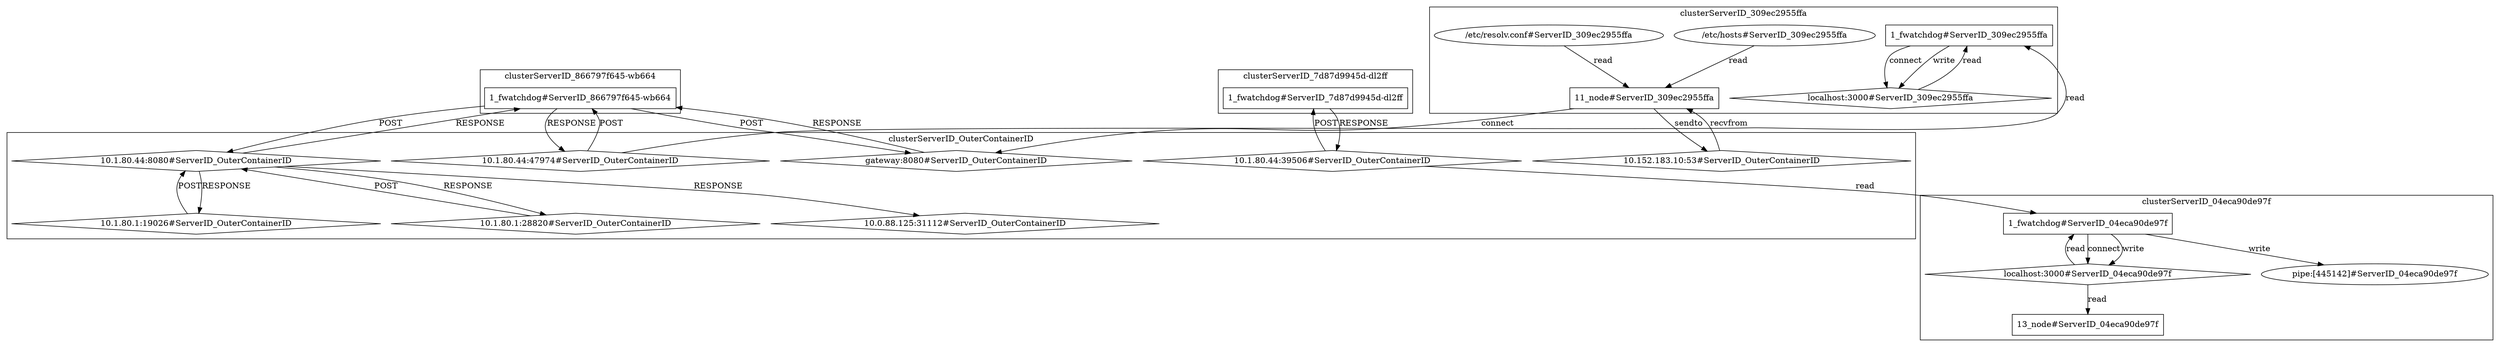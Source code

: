 digraph G {
	"1_fwatchdog#ServerID_866797f645-wb664"->"10.1.80.44:8080#ServerID_OuterContainerID"[ label="POST" ];
	"10.1.80.44:39506#ServerID_OuterContainerID"->"1_fwatchdog#ServerID_7d87d9945d-dl2ff"[ label="POST" ];
	"1_fwatchdog#ServerID_7d87d9945d-dl2ff"->"10.1.80.44:39506#ServerID_OuterContainerID"[ label="RESPONSE" ];
	"10.1.80.44:47974#ServerID_OuterContainerID"->"1_fwatchdog#ServerID_866797f645-wb664"[ label="POST" ];
	"10.1.80.44:8080#ServerID_OuterContainerID"->"1_fwatchdog#ServerID_866797f645-wb664"[ label="RESPONSE" ];
	"gateway:8080#ServerID_OuterContainerID"->"1_fwatchdog#ServerID_866797f645-wb664"[ label="RESPONSE" ];
	"1_fwatchdog#ServerID_866797f645-wb664"->"10.1.80.44:47974#ServerID_OuterContainerID"[ label="RESPONSE" ];
	"1_fwatchdog#ServerID_866797f645-wb664"->"gateway:8080#ServerID_OuterContainerID"[ label="POST" ];
	"1_fwatchdog#ServerID_309ec2955ffa"->"localhost:3000#ServerID_309ec2955ffa"[ label="connect" ];
	"localhost:3000#ServerID_309ec2955ffa"->"1_fwatchdog#ServerID_309ec2955ffa"[ label="read" ];
	"1_fwatchdog#ServerID_309ec2955ffa"->"localhost:3000#ServerID_309ec2955ffa"[ label="write" ];
	"/etc/hosts#ServerID_309ec2955ffa"->"11_node#ServerID_309ec2955ffa"[ label="read" ];
	"10.1.80.44:47974#ServerID_OuterContainerID"->"1_fwatchdog#ServerID_309ec2955ffa"[ label="read" ];
	"11_node#ServerID_309ec2955ffa"->"10.152.183.10:53#ServerID_OuterContainerID"[ label="sendto" ];
	"/etc/resolv.conf#ServerID_309ec2955ffa"->"11_node#ServerID_309ec2955ffa"[ label="read" ];
	"10.152.183.10:53#ServerID_OuterContainerID"->"11_node#ServerID_309ec2955ffa"[ label="recvfrom" ];
	"1_fwatchdog#ServerID_04eca90de97f"->"localhost:3000#ServerID_04eca90de97f"[ label="connect" ];
	"localhost:3000#ServerID_04eca90de97f"->"13_node#ServerID_04eca90de97f"[ label="read" ];
	"10.1.80.44:39506#ServerID_OuterContainerID"->"1_fwatchdog#ServerID_04eca90de97f"[ label="read" ];
	"11_node#ServerID_309ec2955ffa"->"gateway:8080#ServerID_OuterContainerID"[ label="connect" ];
	"localhost:3000#ServerID_04eca90de97f"->"1_fwatchdog#ServerID_04eca90de97f"[ label="read" ];
	"1_fwatchdog#ServerID_04eca90de97f"->"localhost:3000#ServerID_04eca90de97f"[ label="write" ];
	"1_fwatchdog#ServerID_04eca90de97f"->"pipe:[445142]#ServerID_04eca90de97f"[ label="write" ];
	"10.1.80.1:19026#ServerID_OuterContainerID"->"10.1.80.44:8080#ServerID_OuterContainerID"[ label="POST" ];
	"10.1.80.44:8080#ServerID_OuterContainerID"->"10.1.80.1:19026#ServerID_OuterContainerID"[ label="RESPONSE" ];
	"10.1.80.44:8080#ServerID_OuterContainerID"->"10.0.88.125:31112#ServerID_OuterContainerID"[ label="RESPONSE" ];
	"10.1.80.1:28820#ServerID_OuterContainerID"->"10.1.80.44:8080#ServerID_OuterContainerID"[ label="POST" ];
	"10.1.80.44:8080#ServerID_OuterContainerID"->"10.1.80.1:28820#ServerID_OuterContainerID"[ label="RESPONSE" ];
	subgraph "clusterServerID_04eca90de97f" {
	label="clusterServerID_04eca90de97f";
	"13_node#ServerID_04eca90de97f" [ shape=box ];
	"1_fwatchdog#ServerID_04eca90de97f" [ shape=box ];
	"localhost:3000#ServerID_04eca90de97f" [ shape=diamond ];
	"pipe:[445142]#ServerID_04eca90de97f" [ shape=ellipse ];

}
;
	subgraph "clusterServerID_309ec2955ffa" {
	label="clusterServerID_309ec2955ffa";
	"/etc/hosts#ServerID_309ec2955ffa" [ shape=ellipse ];
	"/etc/resolv.conf#ServerID_309ec2955ffa" [ shape=ellipse ];
	"11_node#ServerID_309ec2955ffa" [ shape=box ];
	"1_fwatchdog#ServerID_309ec2955ffa" [ shape=box ];
	"localhost:3000#ServerID_309ec2955ffa" [ shape=diamond ];

}
;
	subgraph "clusterServerID_7d87d9945d-dl2ff" {
	label="clusterServerID_7d87d9945d-dl2ff";
	"1_fwatchdog#ServerID_7d87d9945d-dl2ff" [ shape=box ];

}
;
	subgraph "clusterServerID_866797f645-wb664" {
	label="clusterServerID_866797f645-wb664";
	"1_fwatchdog#ServerID_866797f645-wb664" [ shape=box ];

}
;
	subgraph "clusterServerID_OuterContainerID" {
	label="clusterServerID_OuterContainerID";
	"10.0.88.125:31112#ServerID_OuterContainerID" [ shape=diamond ];
	"10.1.80.1:19026#ServerID_OuterContainerID" [ shape=diamond ];
	"10.1.80.1:28820#ServerID_OuterContainerID" [ shape=diamond ];
	"10.1.80.44:39506#ServerID_OuterContainerID" [ shape=diamond ];
	"10.1.80.44:47974#ServerID_OuterContainerID" [ shape=diamond ];
	"10.1.80.44:8080#ServerID_OuterContainerID" [ shape=diamond ];
	"10.152.183.10:53#ServerID_OuterContainerID" [ shape=diamond ];
	"gateway:8080#ServerID_OuterContainerID" [ shape=diamond ];

}
;

}
